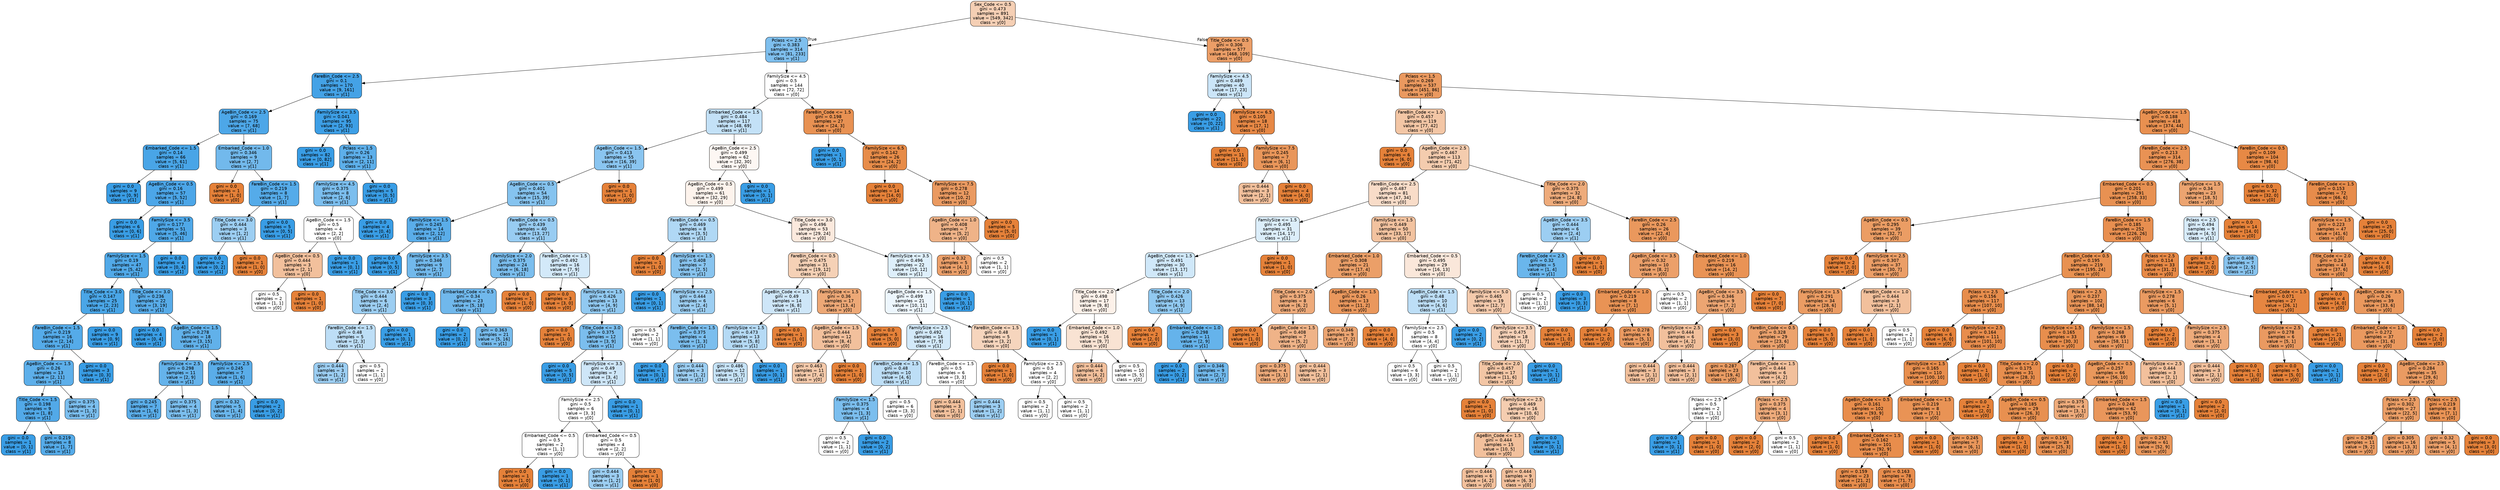 digraph Tree {
node [shape=box, style="filled, rounded", color="black", fontname=helvetica] ;
edge [fontname=helvetica] ;
0 [label="Sex_Code <= 0.5\ngini = 0.473\nsamples = 891\nvalue = [549, 342]\nclass = y[0]", fillcolor="#f5cfb4"] ;
1 [label="Pclass <= 2.5\ngini = 0.383\nsamples = 314\nvalue = [81, 233]\nclass = y[1]", fillcolor="#7ebfee"] ;
0 -> 1 [labeldistance=2.5, labelangle=45, headlabel="True"] ;
2 [label="FareBin_Code <= 2.5\ngini = 0.1\nsamples = 170\nvalue = [9, 161]\nclass = y[1]", fillcolor="#44a2e6"] ;
1 -> 2 ;
3 [label="AgeBin_Code <= 2.5\ngini = 0.169\nsamples = 75\nvalue = [7, 68]\nclass = y[1]", fillcolor="#4da7e8"] ;
2 -> 3 ;
4 [label="Embarked_Code <= 1.5\ngini = 0.14\nsamples = 66\nvalue = [5, 61]\nclass = y[1]", fillcolor="#49a5e7"] ;
3 -> 4 ;
5 [label="gini = 0.0\nsamples = 9\nvalue = [0, 9]\nclass = y[1]", fillcolor="#399de5"] ;
4 -> 5 ;
6 [label="AgeBin_Code <= 0.5\ngini = 0.16\nsamples = 57\nvalue = [5, 52]\nclass = y[1]", fillcolor="#4ca6e8"] ;
4 -> 6 ;
7 [label="gini = 0.0\nsamples = 6\nvalue = [0, 6]\nclass = y[1]", fillcolor="#399de5"] ;
6 -> 7 ;
8 [label="FamilySize <= 3.5\ngini = 0.177\nsamples = 51\nvalue = [5, 46]\nclass = y[1]", fillcolor="#4fa8e8"] ;
6 -> 8 ;
9 [label="FamilySize <= 1.5\ngini = 0.19\nsamples = 47\nvalue = [5, 42]\nclass = y[1]", fillcolor="#51a9e8"] ;
8 -> 9 ;
10 [label="Title_Code <= 3.0\ngini = 0.147\nsamples = 25\nvalue = [2, 23]\nclass = y[1]", fillcolor="#4aa6e7"] ;
9 -> 10 ;
11 [label="FareBin_Code <= 1.5\ngini = 0.219\nsamples = 16\nvalue = [2, 14]\nclass = y[1]", fillcolor="#55abe9"] ;
10 -> 11 ;
12 [label="AgeBin_Code <= 1.5\ngini = 0.26\nsamples = 13\nvalue = [2, 11]\nclass = y[1]", fillcolor="#5dafea"] ;
11 -> 12 ;
13 [label="Title_Code <= 1.5\ngini = 0.198\nsamples = 9\nvalue = [1, 8]\nclass = y[1]", fillcolor="#52a9e8"] ;
12 -> 13 ;
14 [label="gini = 0.0\nsamples = 1\nvalue = [0, 1]\nclass = y[1]", fillcolor="#399de5"] ;
13 -> 14 ;
15 [label="gini = 0.219\nsamples = 8\nvalue = [1, 7]\nclass = y[1]", fillcolor="#55abe9"] ;
13 -> 15 ;
16 [label="gini = 0.375\nsamples = 4\nvalue = [1, 3]\nclass = y[1]", fillcolor="#7bbeee"] ;
12 -> 16 ;
17 [label="gini = 0.0\nsamples = 3\nvalue = [0, 3]\nclass = y[1]", fillcolor="#399de5"] ;
11 -> 17 ;
18 [label="gini = 0.0\nsamples = 9\nvalue = [0, 9]\nclass = y[1]", fillcolor="#399de5"] ;
10 -> 18 ;
19 [label="Title_Code <= 3.0\ngini = 0.236\nsamples = 22\nvalue = [3, 19]\nclass = y[1]", fillcolor="#58ace9"] ;
9 -> 19 ;
20 [label="gini = 0.0\nsamples = 4\nvalue = [0, 4]\nclass = y[1]", fillcolor="#399de5"] ;
19 -> 20 ;
21 [label="AgeBin_Code <= 1.5\ngini = 0.278\nsamples = 18\nvalue = [3, 15]\nclass = y[1]", fillcolor="#61b1ea"] ;
19 -> 21 ;
22 [label="FamilySize <= 2.5\ngini = 0.298\nsamples = 11\nvalue = [2, 9]\nclass = y[1]", fillcolor="#65b3eb"] ;
21 -> 22 ;
23 [label="gini = 0.245\nsamples = 7\nvalue = [1, 6]\nclass = y[1]", fillcolor="#5aade9"] ;
22 -> 23 ;
24 [label="gini = 0.375\nsamples = 4\nvalue = [1, 3]\nclass = y[1]", fillcolor="#7bbeee"] ;
22 -> 24 ;
25 [label="FamilySize <= 2.5\ngini = 0.245\nsamples = 7\nvalue = [1, 6]\nclass = y[1]", fillcolor="#5aade9"] ;
21 -> 25 ;
26 [label="gini = 0.32\nsamples = 5\nvalue = [1, 4]\nclass = y[1]", fillcolor="#6ab6ec"] ;
25 -> 26 ;
27 [label="gini = 0.0\nsamples = 2\nvalue = [0, 2]\nclass = y[1]", fillcolor="#399de5"] ;
25 -> 27 ;
28 [label="gini = 0.0\nsamples = 4\nvalue = [0, 4]\nclass = y[1]", fillcolor="#399de5"] ;
8 -> 28 ;
29 [label="Embarked_Code <= 1.0\ngini = 0.346\nsamples = 9\nvalue = [2, 7]\nclass = y[1]", fillcolor="#72b9ec"] ;
3 -> 29 ;
30 [label="gini = 0.0\nsamples = 1\nvalue = [1, 0]\nclass = y[0]", fillcolor="#e58139"] ;
29 -> 30 ;
31 [label="FareBin_Code <= 1.5\ngini = 0.219\nsamples = 8\nvalue = [1, 7]\nclass = y[1]", fillcolor="#55abe9"] ;
29 -> 31 ;
32 [label="Title_Code <= 3.0\ngini = 0.444\nsamples = 3\nvalue = [1, 2]\nclass = y[1]", fillcolor="#9ccef2"] ;
31 -> 32 ;
33 [label="gini = 0.0\nsamples = 2\nvalue = [0, 2]\nclass = y[1]", fillcolor="#399de5"] ;
32 -> 33 ;
34 [label="gini = 0.0\nsamples = 1\nvalue = [1, 0]\nclass = y[0]", fillcolor="#e58139"] ;
32 -> 34 ;
35 [label="gini = 0.0\nsamples = 5\nvalue = [0, 5]\nclass = y[1]", fillcolor="#399de5"] ;
31 -> 35 ;
36 [label="FamilySize <= 3.5\ngini = 0.041\nsamples = 95\nvalue = [2, 93]\nclass = y[1]", fillcolor="#3d9fe6"] ;
2 -> 36 ;
37 [label="gini = 0.0\nsamples = 82\nvalue = [0, 82]\nclass = y[1]", fillcolor="#399de5"] ;
36 -> 37 ;
38 [label="Pclass <= 1.5\ngini = 0.26\nsamples = 13\nvalue = [2, 11]\nclass = y[1]", fillcolor="#5dafea"] ;
36 -> 38 ;
39 [label="FamilySize <= 4.5\ngini = 0.375\nsamples = 8\nvalue = [2, 6]\nclass = y[1]", fillcolor="#7bbeee"] ;
38 -> 39 ;
40 [label="AgeBin_Code <= 1.5\ngini = 0.5\nsamples = 4\nvalue = [2, 2]\nclass = y[0]", fillcolor="#ffffff"] ;
39 -> 40 ;
41 [label="AgeBin_Code <= 0.5\ngini = 0.444\nsamples = 3\nvalue = [2, 1]\nclass = y[0]", fillcolor="#f2c09c"] ;
40 -> 41 ;
42 [label="gini = 0.5\nsamples = 2\nvalue = [1, 1]\nclass = y[0]", fillcolor="#ffffff"] ;
41 -> 42 ;
43 [label="gini = 0.0\nsamples = 1\nvalue = [1, 0]\nclass = y[0]", fillcolor="#e58139"] ;
41 -> 43 ;
44 [label="gini = 0.0\nsamples = 1\nvalue = [0, 1]\nclass = y[1]", fillcolor="#399de5"] ;
40 -> 44 ;
45 [label="gini = 0.0\nsamples = 4\nvalue = [0, 4]\nclass = y[1]", fillcolor="#399de5"] ;
39 -> 45 ;
46 [label="gini = 0.0\nsamples = 5\nvalue = [0, 5]\nclass = y[1]", fillcolor="#399de5"] ;
38 -> 46 ;
47 [label="FamilySize <= 4.5\ngini = 0.5\nsamples = 144\nvalue = [72, 72]\nclass = y[0]", fillcolor="#ffffff"] ;
1 -> 47 ;
48 [label="Embarked_Code <= 1.5\ngini = 0.484\nsamples = 117\nvalue = [48, 69]\nclass = y[1]", fillcolor="#c3e1f7"] ;
47 -> 48 ;
49 [label="AgeBin_Code <= 1.5\ngini = 0.413\nsamples = 55\nvalue = [16, 39]\nclass = y[1]", fillcolor="#8ac5f0"] ;
48 -> 49 ;
50 [label="AgeBin_Code <= 0.5\ngini = 0.401\nsamples = 54\nvalue = [15, 39]\nclass = y[1]", fillcolor="#85c3ef"] ;
49 -> 50 ;
51 [label="FamilySize <= 1.5\ngini = 0.245\nsamples = 14\nvalue = [2, 12]\nclass = y[1]", fillcolor="#5aade9"] ;
50 -> 51 ;
52 [label="gini = 0.0\nsamples = 5\nvalue = [0, 5]\nclass = y[1]", fillcolor="#399de5"] ;
51 -> 52 ;
53 [label="FamilySize <= 3.5\ngini = 0.346\nsamples = 9\nvalue = [2, 7]\nclass = y[1]", fillcolor="#72b9ec"] ;
51 -> 53 ;
54 [label="Title_Code <= 3.0\ngini = 0.444\nsamples = 6\nvalue = [2, 4]\nclass = y[1]", fillcolor="#9ccef2"] ;
53 -> 54 ;
55 [label="FareBin_Code <= 1.5\ngini = 0.48\nsamples = 5\nvalue = [2, 3]\nclass = y[1]", fillcolor="#bddef6"] ;
54 -> 55 ;
56 [label="gini = 0.444\nsamples = 3\nvalue = [1, 2]\nclass = y[1]", fillcolor="#9ccef2"] ;
55 -> 56 ;
57 [label="gini = 0.5\nsamples = 2\nvalue = [1, 1]\nclass = y[0]", fillcolor="#ffffff"] ;
55 -> 57 ;
58 [label="gini = 0.0\nsamples = 1\nvalue = [0, 1]\nclass = y[1]", fillcolor="#399de5"] ;
54 -> 58 ;
59 [label="gini = 0.0\nsamples = 3\nvalue = [0, 3]\nclass = y[1]", fillcolor="#399de5"] ;
53 -> 59 ;
60 [label="FareBin_Code <= 0.5\ngini = 0.439\nsamples = 40\nvalue = [13, 27]\nclass = y[1]", fillcolor="#98ccf2"] ;
50 -> 60 ;
61 [label="FamilySize <= 2.0\ngini = 0.375\nsamples = 24\nvalue = [6, 18]\nclass = y[1]", fillcolor="#7bbeee"] ;
60 -> 61 ;
62 [label="Embarked_Code <= 0.5\ngini = 0.34\nsamples = 23\nvalue = [5, 18]\nclass = y[1]", fillcolor="#70b8ec"] ;
61 -> 62 ;
63 [label="gini = 0.0\nsamples = 2\nvalue = [0, 2]\nclass = y[1]", fillcolor="#399de5"] ;
62 -> 63 ;
64 [label="gini = 0.363\nsamples = 21\nvalue = [5, 16]\nclass = y[1]", fillcolor="#77bced"] ;
62 -> 64 ;
65 [label="gini = 0.0\nsamples = 1\nvalue = [1, 0]\nclass = y[0]", fillcolor="#e58139"] ;
61 -> 65 ;
66 [label="FareBin_Code <= 1.5\ngini = 0.492\nsamples = 16\nvalue = [7, 9]\nclass = y[1]", fillcolor="#d3e9f9"] ;
60 -> 66 ;
67 [label="gini = 0.0\nsamples = 3\nvalue = [3, 0]\nclass = y[0]", fillcolor="#e58139"] ;
66 -> 67 ;
68 [label="FamilySize <= 1.5\ngini = 0.426\nsamples = 13\nvalue = [4, 9]\nclass = y[1]", fillcolor="#91c9f1"] ;
66 -> 68 ;
69 [label="gini = 0.0\nsamples = 1\nvalue = [1, 0]\nclass = y[0]", fillcolor="#e58139"] ;
68 -> 69 ;
70 [label="Title_Code <= 3.0\ngini = 0.375\nsamples = 12\nvalue = [3, 9]\nclass = y[1]", fillcolor="#7bbeee"] ;
68 -> 70 ;
71 [label="gini = 0.0\nsamples = 5\nvalue = [0, 5]\nclass = y[1]", fillcolor="#399de5"] ;
70 -> 71 ;
72 [label="FamilySize <= 3.5\ngini = 0.49\nsamples = 7\nvalue = [3, 4]\nclass = y[1]", fillcolor="#cee6f8"] ;
70 -> 72 ;
73 [label="FamilySize <= 2.5\ngini = 0.5\nsamples = 6\nvalue = [3, 3]\nclass = y[0]", fillcolor="#ffffff"] ;
72 -> 73 ;
74 [label="Embarked_Code <= 0.5\ngini = 0.5\nsamples = 2\nvalue = [1, 1]\nclass = y[0]", fillcolor="#ffffff"] ;
73 -> 74 ;
75 [label="gini = 0.0\nsamples = 1\nvalue = [1, 0]\nclass = y[0]", fillcolor="#e58139"] ;
74 -> 75 ;
76 [label="gini = 0.0\nsamples = 1\nvalue = [0, 1]\nclass = y[1]", fillcolor="#399de5"] ;
74 -> 76 ;
77 [label="Embarked_Code <= 0.5\ngini = 0.5\nsamples = 4\nvalue = [2, 2]\nclass = y[0]", fillcolor="#ffffff"] ;
73 -> 77 ;
78 [label="gini = 0.444\nsamples = 3\nvalue = [1, 2]\nclass = y[1]", fillcolor="#9ccef2"] ;
77 -> 78 ;
79 [label="gini = 0.0\nsamples = 1\nvalue = [1, 0]\nclass = y[0]", fillcolor="#e58139"] ;
77 -> 79 ;
80 [label="gini = 0.0\nsamples = 1\nvalue = [0, 1]\nclass = y[1]", fillcolor="#399de5"] ;
72 -> 80 ;
81 [label="gini = 0.0\nsamples = 1\nvalue = [1, 0]\nclass = y[0]", fillcolor="#e58139"] ;
49 -> 81 ;
82 [label="AgeBin_Code <= 2.5\ngini = 0.499\nsamples = 62\nvalue = [32, 30]\nclass = y[0]", fillcolor="#fdf7f3"] ;
48 -> 82 ;
83 [label="AgeBin_Code <= 0.5\ngini = 0.499\nsamples = 61\nvalue = [32, 29]\nclass = y[0]", fillcolor="#fdf3ec"] ;
82 -> 83 ;
84 [label="FareBin_Code <= 0.5\ngini = 0.469\nsamples = 8\nvalue = [3, 5]\nclass = y[1]", fillcolor="#b0d8f5"] ;
83 -> 84 ;
85 [label="gini = 0.0\nsamples = 1\nvalue = [1, 0]\nclass = y[0]", fillcolor="#e58139"] ;
84 -> 85 ;
86 [label="FamilySize <= 1.5\ngini = 0.408\nsamples = 7\nvalue = [2, 5]\nclass = y[1]", fillcolor="#88c4ef"] ;
84 -> 86 ;
87 [label="gini = 0.0\nsamples = 1\nvalue = [0, 1]\nclass = y[1]", fillcolor="#399de5"] ;
86 -> 87 ;
88 [label="FamilySize <= 2.5\ngini = 0.444\nsamples = 6\nvalue = [2, 4]\nclass = y[1]", fillcolor="#9ccef2"] ;
86 -> 88 ;
89 [label="gini = 0.5\nsamples = 2\nvalue = [1, 1]\nclass = y[0]", fillcolor="#ffffff"] ;
88 -> 89 ;
90 [label="FareBin_Code <= 1.5\ngini = 0.375\nsamples = 4\nvalue = [1, 3]\nclass = y[1]", fillcolor="#7bbeee"] ;
88 -> 90 ;
91 [label="gini = 0.0\nsamples = 1\nvalue = [0, 1]\nclass = y[1]", fillcolor="#399de5"] ;
90 -> 91 ;
92 [label="gini = 0.444\nsamples = 3\nvalue = [1, 2]\nclass = y[1]", fillcolor="#9ccef2"] ;
90 -> 92 ;
93 [label="Title_Code <= 3.0\ngini = 0.496\nsamples = 53\nvalue = [29, 24]\nclass = y[0]", fillcolor="#fbe9dd"] ;
83 -> 93 ;
94 [label="FareBin_Code <= 0.5\ngini = 0.475\nsamples = 31\nvalue = [19, 12]\nclass = y[0]", fillcolor="#f5d1b6"] ;
93 -> 94 ;
95 [label="AgeBin_Code <= 1.5\ngini = 0.49\nsamples = 14\nvalue = [6, 8]\nclass = y[1]", fillcolor="#cee6f8"] ;
94 -> 95 ;
96 [label="FamilySize <= 1.5\ngini = 0.473\nsamples = 13\nvalue = [5, 8]\nclass = y[1]", fillcolor="#b5daf5"] ;
95 -> 96 ;
97 [label="gini = 0.486\nsamples = 12\nvalue = [5, 7]\nclass = y[1]", fillcolor="#c6e3f8"] ;
96 -> 97 ;
98 [label="gini = 0.0\nsamples = 1\nvalue = [0, 1]\nclass = y[1]", fillcolor="#399de5"] ;
96 -> 98 ;
99 [label="gini = 0.0\nsamples = 1\nvalue = [1, 0]\nclass = y[0]", fillcolor="#e58139"] ;
95 -> 99 ;
100 [label="FamilySize <= 1.5\ngini = 0.36\nsamples = 17\nvalue = [13, 4]\nclass = y[0]", fillcolor="#eda876"] ;
94 -> 100 ;
101 [label="AgeBin_Code <= 1.5\ngini = 0.444\nsamples = 12\nvalue = [8, 4]\nclass = y[0]", fillcolor="#f2c09c"] ;
100 -> 101 ;
102 [label="gini = 0.463\nsamples = 11\nvalue = [7, 4]\nclass = y[0]", fillcolor="#f4c9aa"] ;
101 -> 102 ;
103 [label="gini = 0.0\nsamples = 1\nvalue = [1, 0]\nclass = y[0]", fillcolor="#e58139"] ;
101 -> 103 ;
104 [label="gini = 0.0\nsamples = 5\nvalue = [5, 0]\nclass = y[0]", fillcolor="#e58139"] ;
100 -> 104 ;
105 [label="FamilySize <= 3.5\ngini = 0.496\nsamples = 22\nvalue = [10, 12]\nclass = y[1]", fillcolor="#deeffb"] ;
93 -> 105 ;
106 [label="AgeBin_Code <= 1.5\ngini = 0.499\nsamples = 21\nvalue = [10, 11]\nclass = y[1]", fillcolor="#edf6fd"] ;
105 -> 106 ;
107 [label="FamilySize <= 2.5\ngini = 0.492\nsamples = 16\nvalue = [7, 9]\nclass = y[1]", fillcolor="#d3e9f9"] ;
106 -> 107 ;
108 [label="FareBin_Code <= 1.5\ngini = 0.48\nsamples = 10\nvalue = [4, 6]\nclass = y[1]", fillcolor="#bddef6"] ;
107 -> 108 ;
109 [label="FamilySize <= 1.5\ngini = 0.375\nsamples = 4\nvalue = [1, 3]\nclass = y[1]", fillcolor="#7bbeee"] ;
108 -> 109 ;
110 [label="gini = 0.5\nsamples = 2\nvalue = [1, 1]\nclass = y[0]", fillcolor="#ffffff"] ;
109 -> 110 ;
111 [label="gini = 0.0\nsamples = 2\nvalue = [0, 2]\nclass = y[1]", fillcolor="#399de5"] ;
109 -> 111 ;
112 [label="gini = 0.5\nsamples = 6\nvalue = [3, 3]\nclass = y[0]", fillcolor="#ffffff"] ;
108 -> 112 ;
113 [label="FareBin_Code <= 1.5\ngini = 0.5\nsamples = 6\nvalue = [3, 3]\nclass = y[0]", fillcolor="#ffffff"] ;
107 -> 113 ;
114 [label="gini = 0.444\nsamples = 3\nvalue = [2, 1]\nclass = y[0]", fillcolor="#f2c09c"] ;
113 -> 114 ;
115 [label="gini = 0.444\nsamples = 3\nvalue = [1, 2]\nclass = y[1]", fillcolor="#9ccef2"] ;
113 -> 115 ;
116 [label="FareBin_Code <= 1.5\ngini = 0.48\nsamples = 5\nvalue = [3, 2]\nclass = y[0]", fillcolor="#f6d5bd"] ;
106 -> 116 ;
117 [label="gini = 0.0\nsamples = 1\nvalue = [1, 0]\nclass = y[0]", fillcolor="#e58139"] ;
116 -> 117 ;
118 [label="FamilySize <= 2.5\ngini = 0.5\nsamples = 4\nvalue = [2, 2]\nclass = y[0]", fillcolor="#ffffff"] ;
116 -> 118 ;
119 [label="gini = 0.5\nsamples = 2\nvalue = [1, 1]\nclass = y[0]", fillcolor="#ffffff"] ;
118 -> 119 ;
120 [label="gini = 0.5\nsamples = 2\nvalue = [1, 1]\nclass = y[0]", fillcolor="#ffffff"] ;
118 -> 120 ;
121 [label="gini = 0.0\nsamples = 1\nvalue = [0, 1]\nclass = y[1]", fillcolor="#399de5"] ;
105 -> 121 ;
122 [label="gini = 0.0\nsamples = 1\nvalue = [0, 1]\nclass = y[1]", fillcolor="#399de5"] ;
82 -> 122 ;
123 [label="FareBin_Code <= 1.5\ngini = 0.198\nsamples = 27\nvalue = [24, 3]\nclass = y[0]", fillcolor="#e89152"] ;
47 -> 123 ;
124 [label="gini = 0.0\nsamples = 1\nvalue = [0, 1]\nclass = y[1]", fillcolor="#399de5"] ;
123 -> 124 ;
125 [label="FamilySize <= 6.5\ngini = 0.142\nsamples = 26\nvalue = [24, 2]\nclass = y[0]", fillcolor="#e78c49"] ;
123 -> 125 ;
126 [label="gini = 0.0\nsamples = 14\nvalue = [14, 0]\nclass = y[0]", fillcolor="#e58139"] ;
125 -> 126 ;
127 [label="FamilySize <= 7.5\ngini = 0.278\nsamples = 12\nvalue = [10, 2]\nclass = y[0]", fillcolor="#ea9a61"] ;
125 -> 127 ;
128 [label="AgeBin_Code <= 1.0\ngini = 0.408\nsamples = 7\nvalue = [5, 2]\nclass = y[0]", fillcolor="#efb388"] ;
127 -> 128 ;
129 [label="gini = 0.32\nsamples = 5\nvalue = [4, 1]\nclass = y[0]", fillcolor="#eca06a"] ;
128 -> 129 ;
130 [label="gini = 0.5\nsamples = 2\nvalue = [1, 1]\nclass = y[0]", fillcolor="#ffffff"] ;
128 -> 130 ;
131 [label="gini = 0.0\nsamples = 5\nvalue = [5, 0]\nclass = y[0]", fillcolor="#e58139"] ;
127 -> 131 ;
132 [label="Title_Code <= 0.5\ngini = 0.306\nsamples = 577\nvalue = [468, 109]\nclass = y[0]", fillcolor="#eb9e67"] ;
0 -> 132 [labeldistance=2.5, labelangle=-45, headlabel="False"] ;
133 [label="FamilySize <= 4.5\ngini = 0.489\nsamples = 40\nvalue = [17, 23]\nclass = y[1]", fillcolor="#cbe5f8"] ;
132 -> 133 ;
134 [label="gini = 0.0\nsamples = 22\nvalue = [0, 22]\nclass = y[1]", fillcolor="#399de5"] ;
133 -> 134 ;
135 [label="FamilySize <= 6.5\ngini = 0.105\nsamples = 18\nvalue = [17, 1]\nclass = y[0]", fillcolor="#e78845"] ;
133 -> 135 ;
136 [label="gini = 0.0\nsamples = 11\nvalue = [11, 0]\nclass = y[0]", fillcolor="#e58139"] ;
135 -> 136 ;
137 [label="FamilySize <= 7.5\ngini = 0.245\nsamples = 7\nvalue = [6, 1]\nclass = y[0]", fillcolor="#e9965a"] ;
135 -> 137 ;
138 [label="gini = 0.444\nsamples = 3\nvalue = [2, 1]\nclass = y[0]", fillcolor="#f2c09c"] ;
137 -> 138 ;
139 [label="gini = 0.0\nsamples = 4\nvalue = [4, 0]\nclass = y[0]", fillcolor="#e58139"] ;
137 -> 139 ;
140 [label="Pclass <= 1.5\ngini = 0.269\nsamples = 537\nvalue = [451, 86]\nclass = y[0]", fillcolor="#ea995f"] ;
132 -> 140 ;
141 [label="FareBin_Code <= 1.0\ngini = 0.457\nsamples = 119\nvalue = [77, 42]\nclass = y[0]", fillcolor="#f3c6a5"] ;
140 -> 141 ;
142 [label="gini = 0.0\nsamples = 6\nvalue = [6, 0]\nclass = y[0]", fillcolor="#e58139"] ;
141 -> 142 ;
143 [label="AgeBin_Code <= 2.5\ngini = 0.467\nsamples = 113\nvalue = [71, 42]\nclass = y[0]", fillcolor="#f4ccae"] ;
141 -> 143 ;
144 [label="FareBin_Code <= 2.5\ngini = 0.487\nsamples = 81\nvalue = [47, 34]\nclass = y[0]", fillcolor="#f8dcc8"] ;
143 -> 144 ;
145 [label="FamilySize <= 1.5\ngini = 0.495\nsamples = 31\nvalue = [14, 17]\nclass = y[1]", fillcolor="#dceefa"] ;
144 -> 145 ;
146 [label="AgeBin_Code <= 1.5\ngini = 0.491\nsamples = 30\nvalue = [13, 17]\nclass = y[1]", fillcolor="#d0e8f9"] ;
145 -> 146 ;
147 [label="Title_Code <= 2.0\ngini = 0.498\nsamples = 17\nvalue = [9, 8]\nclass = y[0]", fillcolor="#fcf1e9"] ;
146 -> 147 ;
148 [label="gini = 0.0\nsamples = 1\nvalue = [0, 1]\nclass = y[1]", fillcolor="#399de5"] ;
147 -> 148 ;
149 [label="Embarked_Code <= 1.0\ngini = 0.492\nsamples = 16\nvalue = [9, 7]\nclass = y[0]", fillcolor="#f9e3d3"] ;
147 -> 149 ;
150 [label="gini = 0.444\nsamples = 6\nvalue = [4, 2]\nclass = y[0]", fillcolor="#f2c09c"] ;
149 -> 150 ;
151 [label="gini = 0.5\nsamples = 10\nvalue = [5, 5]\nclass = y[0]", fillcolor="#ffffff"] ;
149 -> 151 ;
152 [label="Title_Code <= 2.0\ngini = 0.426\nsamples = 13\nvalue = [4, 9]\nclass = y[1]", fillcolor="#91c9f1"] ;
146 -> 152 ;
153 [label="gini = 0.0\nsamples = 2\nvalue = [2, 0]\nclass = y[0]", fillcolor="#e58139"] ;
152 -> 153 ;
154 [label="Embarked_Code <= 1.0\ngini = 0.298\nsamples = 11\nvalue = [2, 9]\nclass = y[1]", fillcolor="#65b3eb"] ;
152 -> 154 ;
155 [label="gini = 0.0\nsamples = 2\nvalue = [0, 2]\nclass = y[1]", fillcolor="#399de5"] ;
154 -> 155 ;
156 [label="gini = 0.346\nsamples = 9\nvalue = [2, 7]\nclass = y[1]", fillcolor="#72b9ec"] ;
154 -> 156 ;
157 [label="gini = 0.0\nsamples = 1\nvalue = [1, 0]\nclass = y[0]", fillcolor="#e58139"] ;
145 -> 157 ;
158 [label="FamilySize <= 1.5\ngini = 0.449\nsamples = 50\nvalue = [33, 17]\nclass = y[0]", fillcolor="#f2c29f"] ;
144 -> 158 ;
159 [label="Embarked_Code <= 1.0\ngini = 0.308\nsamples = 21\nvalue = [17, 4]\nclass = y[0]", fillcolor="#eb9f68"] ;
158 -> 159 ;
160 [label="Title_Code <= 2.0\ngini = 0.375\nsamples = 8\nvalue = [6, 2]\nclass = y[0]", fillcolor="#eeab7b"] ;
159 -> 160 ;
161 [label="gini = 0.0\nsamples = 1\nvalue = [1, 0]\nclass = y[0]", fillcolor="#e58139"] ;
160 -> 161 ;
162 [label="AgeBin_Code <= 1.5\ngini = 0.408\nsamples = 7\nvalue = [5, 2]\nclass = y[0]", fillcolor="#efb388"] ;
160 -> 162 ;
163 [label="gini = 0.375\nsamples = 4\nvalue = [3, 1]\nclass = y[0]", fillcolor="#eeab7b"] ;
162 -> 163 ;
164 [label="gini = 0.444\nsamples = 3\nvalue = [2, 1]\nclass = y[0]", fillcolor="#f2c09c"] ;
162 -> 164 ;
165 [label="AgeBin_Code <= 1.5\ngini = 0.26\nsamples = 13\nvalue = [11, 2]\nclass = y[0]", fillcolor="#ea985d"] ;
159 -> 165 ;
166 [label="gini = 0.346\nsamples = 9\nvalue = [7, 2]\nclass = y[0]", fillcolor="#eca572"] ;
165 -> 166 ;
167 [label="gini = 0.0\nsamples = 4\nvalue = [4, 0]\nclass = y[0]", fillcolor="#e58139"] ;
165 -> 167 ;
168 [label="Embarked_Code <= 0.5\ngini = 0.495\nsamples = 29\nvalue = [16, 13]\nclass = y[0]", fillcolor="#fae7da"] ;
158 -> 168 ;
169 [label="AgeBin_Code <= 1.5\ngini = 0.48\nsamples = 10\nvalue = [4, 6]\nclass = y[1]", fillcolor="#bddef6"] ;
168 -> 169 ;
170 [label="FamilySize <= 2.5\ngini = 0.5\nsamples = 8\nvalue = [4, 4]\nclass = y[0]", fillcolor="#ffffff"] ;
169 -> 170 ;
171 [label="gini = 0.5\nsamples = 6\nvalue = [3, 3]\nclass = y[0]", fillcolor="#ffffff"] ;
170 -> 171 ;
172 [label="gini = 0.5\nsamples = 2\nvalue = [1, 1]\nclass = y[0]", fillcolor="#ffffff"] ;
170 -> 172 ;
173 [label="gini = 0.0\nsamples = 2\nvalue = [0, 2]\nclass = y[1]", fillcolor="#399de5"] ;
169 -> 173 ;
174 [label="FamilySize <= 5.0\ngini = 0.465\nsamples = 19\nvalue = [12, 7]\nclass = y[0]", fillcolor="#f4caac"] ;
168 -> 174 ;
175 [label="FamilySize <= 3.5\ngini = 0.475\nsamples = 18\nvalue = [11, 7]\nclass = y[0]", fillcolor="#f6d1b7"] ;
174 -> 175 ;
176 [label="Title_Code <= 2.0\ngini = 0.457\nsamples = 17\nvalue = [11, 6]\nclass = y[0]", fillcolor="#f3c6a5"] ;
175 -> 176 ;
177 [label="gini = 0.0\nsamples = 1\nvalue = [1, 0]\nclass = y[0]", fillcolor="#e58139"] ;
176 -> 177 ;
178 [label="FamilySize <= 2.5\ngini = 0.469\nsamples = 16\nvalue = [10, 6]\nclass = y[0]", fillcolor="#f5cdb0"] ;
176 -> 178 ;
179 [label="AgeBin_Code <= 1.5\ngini = 0.444\nsamples = 15\nvalue = [10, 5]\nclass = y[0]", fillcolor="#f2c09c"] ;
178 -> 179 ;
180 [label="gini = 0.444\nsamples = 6\nvalue = [4, 2]\nclass = y[0]", fillcolor="#f2c09c"] ;
179 -> 180 ;
181 [label="gini = 0.444\nsamples = 9\nvalue = [6, 3]\nclass = y[0]", fillcolor="#f2c09c"] ;
179 -> 181 ;
182 [label="gini = 0.0\nsamples = 1\nvalue = [0, 1]\nclass = y[1]", fillcolor="#399de5"] ;
178 -> 182 ;
183 [label="gini = 0.0\nsamples = 1\nvalue = [0, 1]\nclass = y[1]", fillcolor="#399de5"] ;
175 -> 183 ;
184 [label="gini = 0.0\nsamples = 1\nvalue = [1, 0]\nclass = y[0]", fillcolor="#e58139"] ;
174 -> 184 ;
185 [label="Title_Code <= 2.0\ngini = 0.375\nsamples = 32\nvalue = [24, 8]\nclass = y[0]", fillcolor="#eeab7b"] ;
143 -> 185 ;
186 [label="AgeBin_Code <= 3.5\ngini = 0.444\nsamples = 6\nvalue = [2, 4]\nclass = y[1]", fillcolor="#9ccef2"] ;
185 -> 186 ;
187 [label="FareBin_Code <= 2.5\ngini = 0.32\nsamples = 5\nvalue = [1, 4]\nclass = y[1]", fillcolor="#6ab6ec"] ;
186 -> 187 ;
188 [label="gini = 0.5\nsamples = 2\nvalue = [1, 1]\nclass = y[0]", fillcolor="#ffffff"] ;
187 -> 188 ;
189 [label="gini = 0.0\nsamples = 3\nvalue = [0, 3]\nclass = y[1]", fillcolor="#399de5"] ;
187 -> 189 ;
190 [label="gini = 0.0\nsamples = 1\nvalue = [1, 0]\nclass = y[0]", fillcolor="#e58139"] ;
186 -> 190 ;
191 [label="FareBin_Code <= 2.5\ngini = 0.26\nsamples = 26\nvalue = [22, 4]\nclass = y[0]", fillcolor="#ea985d"] ;
185 -> 191 ;
192 [label="AgeBin_Code <= 3.5\ngini = 0.32\nsamples = 10\nvalue = [8, 2]\nclass = y[0]", fillcolor="#eca06a"] ;
191 -> 192 ;
193 [label="Embarked_Code <= 1.0\ngini = 0.219\nsamples = 8\nvalue = [7, 1]\nclass = y[0]", fillcolor="#e99355"] ;
192 -> 193 ;
194 [label="gini = 0.0\nsamples = 2\nvalue = [2, 0]\nclass = y[0]", fillcolor="#e58139"] ;
193 -> 194 ;
195 [label="gini = 0.278\nsamples = 6\nvalue = [5, 1]\nclass = y[0]", fillcolor="#ea9a61"] ;
193 -> 195 ;
196 [label="gini = 0.5\nsamples = 2\nvalue = [1, 1]\nclass = y[0]", fillcolor="#ffffff"] ;
192 -> 196 ;
197 [label="Embarked_Code <= 1.0\ngini = 0.219\nsamples = 16\nvalue = [14, 2]\nclass = y[0]", fillcolor="#e99355"] ;
191 -> 197 ;
198 [label="AgeBin_Code <= 3.5\ngini = 0.346\nsamples = 9\nvalue = [7, 2]\nclass = y[0]", fillcolor="#eca572"] ;
197 -> 198 ;
199 [label="FamilySize <= 2.5\ngini = 0.444\nsamples = 6\nvalue = [4, 2]\nclass = y[0]", fillcolor="#f2c09c"] ;
198 -> 199 ;
200 [label="gini = 0.444\nsamples = 3\nvalue = [2, 1]\nclass = y[0]", fillcolor="#f2c09c"] ;
199 -> 200 ;
201 [label="gini = 0.444\nsamples = 3\nvalue = [2, 1]\nclass = y[0]", fillcolor="#f2c09c"] ;
199 -> 201 ;
202 [label="gini = 0.0\nsamples = 3\nvalue = [3, 0]\nclass = y[0]", fillcolor="#e58139"] ;
198 -> 202 ;
203 [label="gini = 0.0\nsamples = 7\nvalue = [7, 0]\nclass = y[0]", fillcolor="#e58139"] ;
197 -> 203 ;
204 [label="AgeBin_Code <= 1.5\ngini = 0.188\nsamples = 418\nvalue = [374, 44]\nclass = y[0]", fillcolor="#e89050"] ;
140 -> 204 ;
205 [label="FareBin_Code <= 2.5\ngini = 0.213\nsamples = 314\nvalue = [276, 38]\nclass = y[0]", fillcolor="#e99254"] ;
204 -> 205 ;
206 [label="Embarked_Code <= 0.5\ngini = 0.201\nsamples = 291\nvalue = [258, 33]\nclass = y[0]", fillcolor="#e89152"] ;
205 -> 206 ;
207 [label="AgeBin_Code <= 0.5\ngini = 0.295\nsamples = 39\nvalue = [32, 7]\nclass = y[0]", fillcolor="#eb9d64"] ;
206 -> 207 ;
208 [label="gini = 0.0\nsamples = 2\nvalue = [2, 0]\nclass = y[0]", fillcolor="#e58139"] ;
207 -> 208 ;
209 [label="FamilySize <= 2.5\ngini = 0.307\nsamples = 37\nvalue = [30, 7]\nclass = y[0]", fillcolor="#eb9e67"] ;
207 -> 209 ;
210 [label="FamilySize <= 1.5\ngini = 0.291\nsamples = 34\nvalue = [28, 6]\nclass = y[0]", fillcolor="#eb9c63"] ;
209 -> 210 ;
211 [label="FareBin_Code <= 0.5\ngini = 0.328\nsamples = 29\nvalue = [23, 6]\nclass = y[0]", fillcolor="#eca26d"] ;
210 -> 211 ;
212 [label="gini = 0.287\nsamples = 23\nvalue = [19, 4]\nclass = y[0]", fillcolor="#ea9c63"] ;
211 -> 212 ;
213 [label="FareBin_Code <= 1.5\ngini = 0.444\nsamples = 6\nvalue = [4, 2]\nclass = y[0]", fillcolor="#f2c09c"] ;
211 -> 213 ;
214 [label="Pclass <= 2.5\ngini = 0.5\nsamples = 2\nvalue = [1, 1]\nclass = y[0]", fillcolor="#ffffff"] ;
213 -> 214 ;
215 [label="gini = 0.0\nsamples = 1\nvalue = [0, 1]\nclass = y[1]", fillcolor="#399de5"] ;
214 -> 215 ;
216 [label="gini = 0.0\nsamples = 1\nvalue = [1, 0]\nclass = y[0]", fillcolor="#e58139"] ;
214 -> 216 ;
217 [label="Pclass <= 2.5\ngini = 0.375\nsamples = 4\nvalue = [3, 1]\nclass = y[0]", fillcolor="#eeab7b"] ;
213 -> 217 ;
218 [label="gini = 0.0\nsamples = 2\nvalue = [2, 0]\nclass = y[0]", fillcolor="#e58139"] ;
217 -> 218 ;
219 [label="gini = 0.5\nsamples = 2\nvalue = [1, 1]\nclass = y[0]", fillcolor="#ffffff"] ;
217 -> 219 ;
220 [label="gini = 0.0\nsamples = 5\nvalue = [5, 0]\nclass = y[0]", fillcolor="#e58139"] ;
210 -> 220 ;
221 [label="FareBin_Code <= 1.0\ngini = 0.444\nsamples = 3\nvalue = [2, 1]\nclass = y[0]", fillcolor="#f2c09c"] ;
209 -> 221 ;
222 [label="gini = 0.0\nsamples = 1\nvalue = [1, 0]\nclass = y[0]", fillcolor="#e58139"] ;
221 -> 222 ;
223 [label="gini = 0.5\nsamples = 2\nvalue = [1, 1]\nclass = y[0]", fillcolor="#ffffff"] ;
221 -> 223 ;
224 [label="FareBin_Code <= 1.5\ngini = 0.185\nsamples = 252\nvalue = [226, 26]\nclass = y[0]", fillcolor="#e88f50"] ;
206 -> 224 ;
225 [label="FareBin_Code <= 0.5\ngini = 0.195\nsamples = 219\nvalue = [195, 24]\nclass = y[0]", fillcolor="#e89151"] ;
224 -> 225 ;
226 [label="Pclass <= 2.5\ngini = 0.156\nsamples = 117\nvalue = [107, 10]\nclass = y[0]", fillcolor="#e78d4c"] ;
225 -> 226 ;
227 [label="gini = 0.0\nsamples = 6\nvalue = [6, 0]\nclass = y[0]", fillcolor="#e58139"] ;
226 -> 227 ;
228 [label="FamilySize <= 2.5\ngini = 0.164\nsamples = 111\nvalue = [101, 10]\nclass = y[0]", fillcolor="#e88d4d"] ;
226 -> 228 ;
229 [label="FamilySize <= 1.5\ngini = 0.165\nsamples = 110\nvalue = [100, 10]\nclass = y[0]", fillcolor="#e88e4d"] ;
228 -> 229 ;
230 [label="AgeBin_Code <= 0.5\ngini = 0.161\nsamples = 102\nvalue = [93, 9]\nclass = y[0]", fillcolor="#e88d4c"] ;
229 -> 230 ;
231 [label="gini = 0.0\nsamples = 1\nvalue = [1, 0]\nclass = y[0]", fillcolor="#e58139"] ;
230 -> 231 ;
232 [label="Embarked_Code <= 1.5\ngini = 0.162\nsamples = 101\nvalue = [92, 9]\nclass = y[0]", fillcolor="#e88d4c"] ;
230 -> 232 ;
233 [label="gini = 0.159\nsamples = 23\nvalue = [21, 2]\nclass = y[0]", fillcolor="#e78d4c"] ;
232 -> 233 ;
234 [label="gini = 0.163\nsamples = 78\nvalue = [71, 7]\nclass = y[0]", fillcolor="#e88d4d"] ;
232 -> 234 ;
235 [label="Embarked_Code <= 1.5\ngini = 0.219\nsamples = 8\nvalue = [7, 1]\nclass = y[0]", fillcolor="#e99355"] ;
229 -> 235 ;
236 [label="gini = 0.0\nsamples = 1\nvalue = [1, 0]\nclass = y[0]", fillcolor="#e58139"] ;
235 -> 236 ;
237 [label="gini = 0.245\nsamples = 7\nvalue = [6, 1]\nclass = y[0]", fillcolor="#e9965a"] ;
235 -> 237 ;
238 [label="gini = 0.0\nsamples = 1\nvalue = [1, 0]\nclass = y[0]", fillcolor="#e58139"] ;
228 -> 238 ;
239 [label="Pclass <= 2.5\ngini = 0.237\nsamples = 102\nvalue = [88, 14]\nclass = y[0]", fillcolor="#e99558"] ;
225 -> 239 ;
240 [label="FamilySize <= 1.5\ngini = 0.165\nsamples = 33\nvalue = [30, 3]\nclass = y[0]", fillcolor="#e88e4d"] ;
239 -> 240 ;
241 [label="Title_Code <= 2.0\ngini = 0.175\nsamples = 31\nvalue = [28, 3]\nclass = y[0]", fillcolor="#e88e4e"] ;
240 -> 241 ;
242 [label="gini = 0.0\nsamples = 2\nvalue = [2, 0]\nclass = y[0]", fillcolor="#e58139"] ;
241 -> 242 ;
243 [label="AgeBin_Code <= 0.5\ngini = 0.185\nsamples = 29\nvalue = [26, 3]\nclass = y[0]", fillcolor="#e89050"] ;
241 -> 243 ;
244 [label="gini = 0.0\nsamples = 1\nvalue = [1, 0]\nclass = y[0]", fillcolor="#e58139"] ;
243 -> 244 ;
245 [label="gini = 0.191\nsamples = 28\nvalue = [25, 3]\nclass = y[0]", fillcolor="#e89051"] ;
243 -> 245 ;
246 [label="gini = 0.0\nsamples = 2\nvalue = [2, 0]\nclass = y[0]", fillcolor="#e58139"] ;
240 -> 246 ;
247 [label="FamilySize <= 1.5\ngini = 0.268\nsamples = 69\nvalue = [58, 11]\nclass = y[0]", fillcolor="#ea995f"] ;
239 -> 247 ;
248 [label="AgeBin_Code <= 0.5\ngini = 0.257\nsamples = 66\nvalue = [56, 10]\nclass = y[0]", fillcolor="#ea985c"] ;
247 -> 248 ;
249 [label="gini = 0.375\nsamples = 4\nvalue = [3, 1]\nclass = y[0]", fillcolor="#eeab7b"] ;
248 -> 249 ;
250 [label="Embarked_Code <= 1.5\ngini = 0.248\nsamples = 62\nvalue = [53, 9]\nclass = y[0]", fillcolor="#e9965b"] ;
248 -> 250 ;
251 [label="gini = 0.0\nsamples = 1\nvalue = [1, 0]\nclass = y[0]", fillcolor="#e58139"] ;
250 -> 251 ;
252 [label="gini = 0.252\nsamples = 61\nvalue = [52, 9]\nclass = y[0]", fillcolor="#ea975b"] ;
250 -> 252 ;
253 [label="FamilySize <= 2.5\ngini = 0.444\nsamples = 3\nvalue = [2, 1]\nclass = y[0]", fillcolor="#f2c09c"] ;
247 -> 253 ;
254 [label="gini = 0.0\nsamples = 1\nvalue = [0, 1]\nclass = y[1]", fillcolor="#399de5"] ;
253 -> 254 ;
255 [label="gini = 0.0\nsamples = 2\nvalue = [2, 0]\nclass = y[0]", fillcolor="#e58139"] ;
253 -> 255 ;
256 [label="Pclass <= 2.5\ngini = 0.114\nsamples = 33\nvalue = [31, 2]\nclass = y[0]", fillcolor="#e78946"] ;
224 -> 256 ;
257 [label="FamilySize <= 1.5\ngini = 0.278\nsamples = 6\nvalue = [5, 1]\nclass = y[0]", fillcolor="#ea9a61"] ;
256 -> 257 ;
258 [label="gini = 0.0\nsamples = 2\nvalue = [2, 0]\nclass = y[0]", fillcolor="#e58139"] ;
257 -> 258 ;
259 [label="FamilySize <= 2.5\ngini = 0.375\nsamples = 4\nvalue = [3, 1]\nclass = y[0]", fillcolor="#eeab7b"] ;
257 -> 259 ;
260 [label="gini = 0.444\nsamples = 3\nvalue = [2, 1]\nclass = y[0]", fillcolor="#f2c09c"] ;
259 -> 260 ;
261 [label="gini = 0.0\nsamples = 1\nvalue = [1, 0]\nclass = y[0]", fillcolor="#e58139"] ;
259 -> 261 ;
262 [label="Embarked_Code <= 1.5\ngini = 0.071\nsamples = 27\nvalue = [26, 1]\nclass = y[0]", fillcolor="#e68641"] ;
256 -> 262 ;
263 [label="FamilySize <= 2.5\ngini = 0.278\nsamples = 6\nvalue = [5, 1]\nclass = y[0]", fillcolor="#ea9a61"] ;
262 -> 263 ;
264 [label="gini = 0.0\nsamples = 5\nvalue = [5, 0]\nclass = y[0]", fillcolor="#e58139"] ;
263 -> 264 ;
265 [label="gini = 0.0\nsamples = 1\nvalue = [0, 1]\nclass = y[1]", fillcolor="#399de5"] ;
263 -> 265 ;
266 [label="gini = 0.0\nsamples = 21\nvalue = [21, 0]\nclass = y[0]", fillcolor="#e58139"] ;
262 -> 266 ;
267 [label="FamilySize <= 1.5\ngini = 0.34\nsamples = 23\nvalue = [18, 5]\nclass = y[0]", fillcolor="#eca470"] ;
205 -> 267 ;
268 [label="Pclass <= 2.5\ngini = 0.494\nsamples = 9\nvalue = [4, 5]\nclass = y[1]", fillcolor="#d7ebfa"] ;
267 -> 268 ;
269 [label="gini = 0.0\nsamples = 2\nvalue = [2, 0]\nclass = y[0]", fillcolor="#e58139"] ;
268 -> 269 ;
270 [label="gini = 0.408\nsamples = 7\nvalue = [2, 5]\nclass = y[1]", fillcolor="#88c4ef"] ;
268 -> 270 ;
271 [label="gini = 0.0\nsamples = 14\nvalue = [14, 0]\nclass = y[0]", fillcolor="#e58139"] ;
267 -> 271 ;
272 [label="FareBin_Code <= 0.5\ngini = 0.109\nsamples = 104\nvalue = [98, 6]\nclass = y[0]", fillcolor="#e78945"] ;
204 -> 272 ;
273 [label="gini = 0.0\nsamples = 32\nvalue = [32, 0]\nclass = y[0]", fillcolor="#e58139"] ;
272 -> 273 ;
274 [label="FareBin_Code <= 1.5\ngini = 0.153\nsamples = 72\nvalue = [66, 6]\nclass = y[0]", fillcolor="#e78c4b"] ;
272 -> 274 ;
275 [label="FamilySize <= 1.5\ngini = 0.223\nsamples = 47\nvalue = [41, 6]\nclass = y[0]", fillcolor="#e99356"] ;
274 -> 275 ;
276 [label="Title_Code <= 2.0\ngini = 0.24\nsamples = 43\nvalue = [37, 6]\nclass = y[0]", fillcolor="#e99559"] ;
275 -> 276 ;
277 [label="gini = 0.0\nsamples = 4\nvalue = [4, 0]\nclass = y[0]", fillcolor="#e58139"] ;
276 -> 277 ;
278 [label="AgeBin_Code <= 3.5\ngini = 0.26\nsamples = 39\nvalue = [33, 6]\nclass = y[0]", fillcolor="#ea985d"] ;
276 -> 278 ;
279 [label="Embarked_Code <= 1.0\ngini = 0.272\nsamples = 37\nvalue = [31, 6]\nclass = y[0]", fillcolor="#ea995f"] ;
278 -> 279 ;
280 [label="gini = 0.0\nsamples = 2\nvalue = [2, 0]\nclass = y[0]", fillcolor="#e58139"] ;
279 -> 280 ;
281 [label="AgeBin_Code <= 2.5\ngini = 0.284\nsamples = 35\nvalue = [29, 6]\nclass = y[0]", fillcolor="#ea9b62"] ;
279 -> 281 ;
282 [label="Pclass <= 2.5\ngini = 0.302\nsamples = 27\nvalue = [22, 5]\nclass = y[0]", fillcolor="#eb9e66"] ;
281 -> 282 ;
283 [label="gini = 0.298\nsamples = 11\nvalue = [9, 2]\nclass = y[0]", fillcolor="#eb9d65"] ;
282 -> 283 ;
284 [label="gini = 0.305\nsamples = 16\nvalue = [13, 3]\nclass = y[0]", fillcolor="#eb9e67"] ;
282 -> 284 ;
285 [label="Pclass <= 2.5\ngini = 0.219\nsamples = 8\nvalue = [7, 1]\nclass = y[0]", fillcolor="#e99355"] ;
281 -> 285 ;
286 [label="gini = 0.32\nsamples = 5\nvalue = [4, 1]\nclass = y[0]", fillcolor="#eca06a"] ;
285 -> 286 ;
287 [label="gini = 0.0\nsamples = 3\nvalue = [3, 0]\nclass = y[0]", fillcolor="#e58139"] ;
285 -> 287 ;
288 [label="gini = 0.0\nsamples = 2\nvalue = [2, 0]\nclass = y[0]", fillcolor="#e58139"] ;
278 -> 288 ;
289 [label="gini = 0.0\nsamples = 4\nvalue = [4, 0]\nclass = y[0]", fillcolor="#e58139"] ;
275 -> 289 ;
290 [label="gini = 0.0\nsamples = 25\nvalue = [25, 0]\nclass = y[0]", fillcolor="#e58139"] ;
274 -> 290 ;
}
